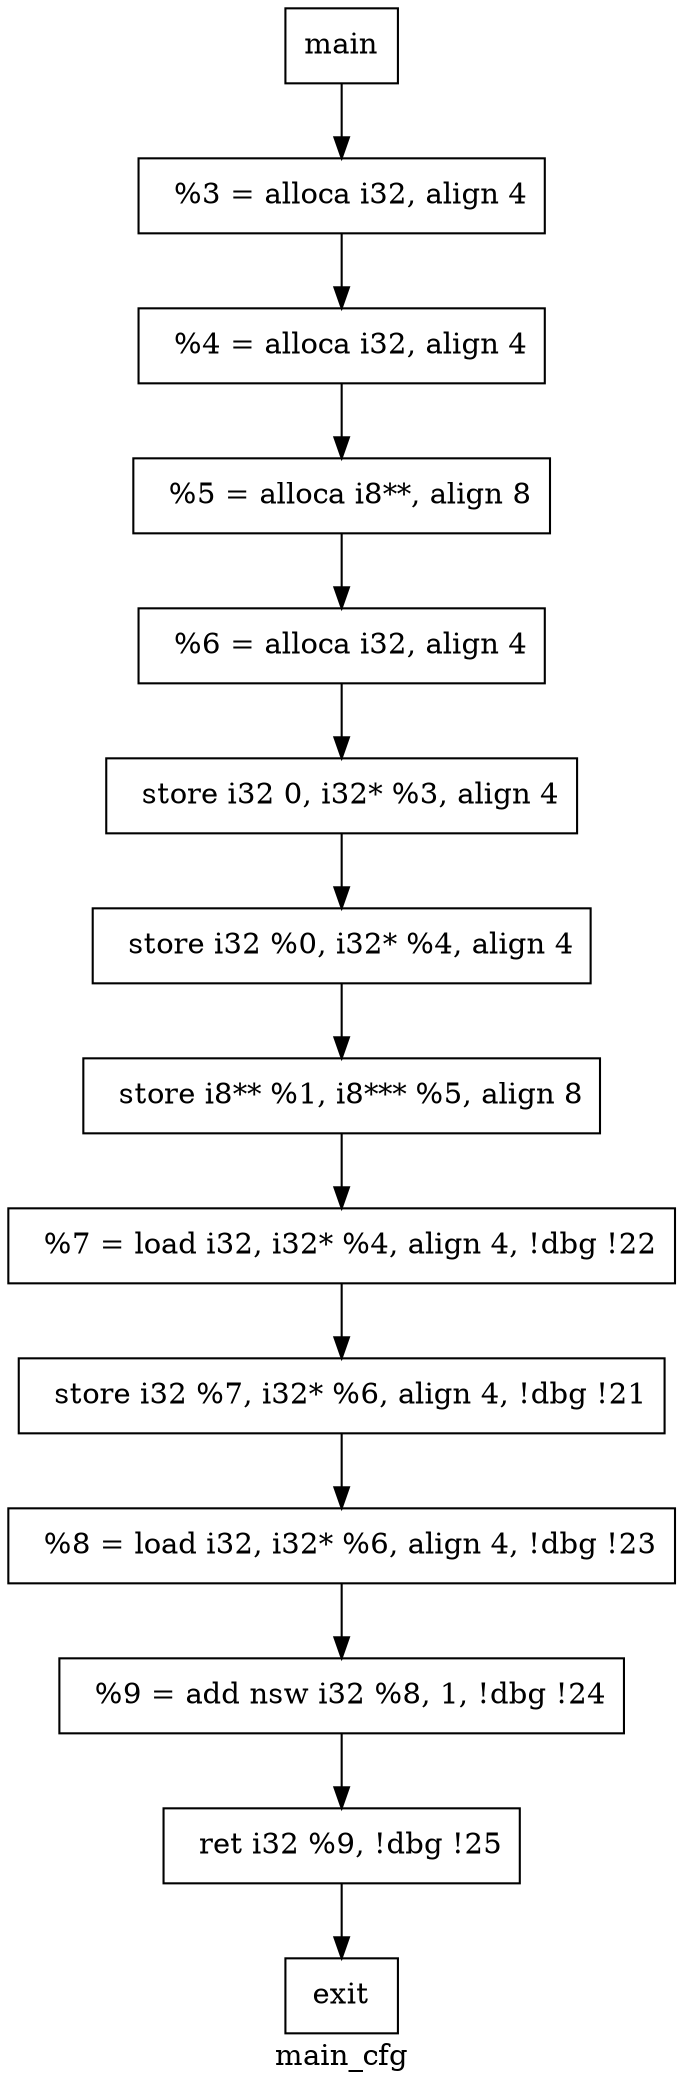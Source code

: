 digraph "main_cfg"{
	label="main_cfg";


	// Define the nodes
	N1 [shape=rectangle, color=black,label="main"];
	N2 [shape=rectangle, color=black,label="exit"];
	N3 [shape=rectangle, color=black,label="  %3 = alloca i32, align 4"];
	N4 [shape=rectangle, color=black,label="  %4 = alloca i32, align 4"];
	N5 [shape=rectangle, color=black,label="  %5 = alloca i8**, align 8"];
	N6 [shape=rectangle, color=black,label="  %6 = alloca i32, align 4"];
	N7 [shape=rectangle, color=black,label="  store i32 0, i32* %3, align 4"];
	N8 [shape=rectangle, color=black,label="  store i32 %0, i32* %4, align 4"];
	N9 [shape=rectangle, color=black,label="  store i8** %1, i8*** %5, align 8"];
	N10 [shape=rectangle, color=black,label="  %7 = load i32, i32* %4, align 4, !dbg !22"];
	N11 [shape=rectangle, color=black,label="  store i32 %7, i32* %6, align 4, !dbg !21"];
	N12 [shape=rectangle, color=black,label="  %8 = load i32, i32* %6, align 4, !dbg !23"];
	N13 [shape=rectangle, color=black,label="  %9 = add nsw i32 %8, 1, !dbg !24"];
	N14 [shape=rectangle, color=black,label="  ret i32 %9, !dbg !25"];


	// Define the edges
	N1 -> N3[color=black,label=""];
	N3 -> N4[color=black,label=""];
	N4 -> N5[color=black,label=""];
	N5 -> N6[color=black,label=""];
	N6 -> N7[color=black,label=""];
	N7 -> N8[color=black,label=""];
	N8 -> N9[color=black,label=""];
	N9 -> N10[color=black,label=""];
	N10 -> N11[color=black,label=""];
	N11 -> N12[color=black,label=""];
	N12 -> N13[color=black,label=""];
	N13 -> N14[color=black,label=""];
	N14 -> N2[color=black,label=""];
}
